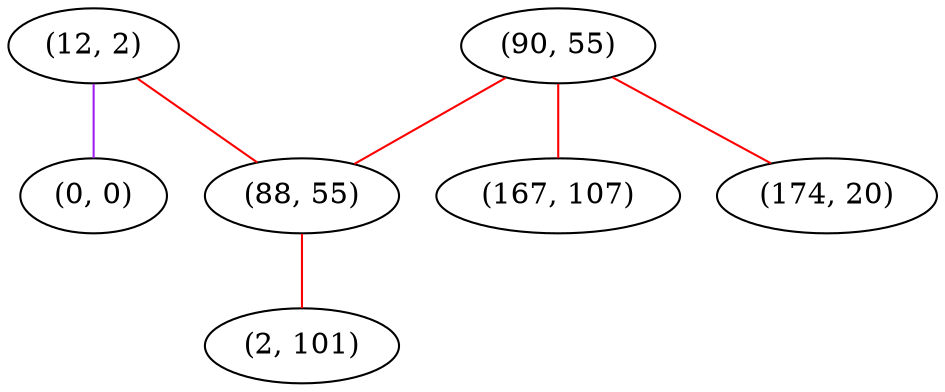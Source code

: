 graph "" {
"(12, 2)";
"(0, 0)";
"(90, 55)";
"(88, 55)";
"(167, 107)";
"(174, 20)";
"(2, 101)";
"(12, 2)" -- "(0, 0)"  [color=purple, key=0, weight=4];
"(12, 2)" -- "(88, 55)"  [color=red, key=0, weight=1];
"(90, 55)" -- "(167, 107)"  [color=red, key=0, weight=1];
"(90, 55)" -- "(88, 55)"  [color=red, key=0, weight=1];
"(90, 55)" -- "(174, 20)"  [color=red, key=0, weight=1];
"(88, 55)" -- "(2, 101)"  [color=red, key=0, weight=1];
}
